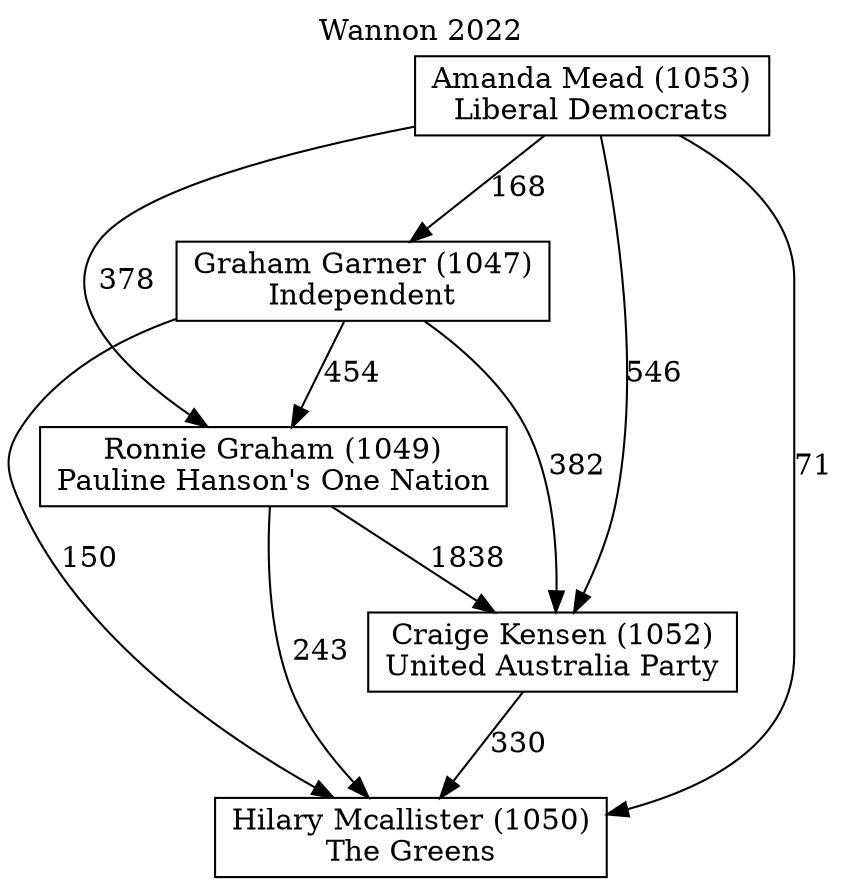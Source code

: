 // House preference flow
digraph "Hilary Mcallister (1050)_Wannon_2022" {
	graph [label="Wannon 2022" labelloc=t mclimit=10]
	node [shape=box]
	"Hilary Mcallister (1050)" [label="Hilary Mcallister (1050)
The Greens"]
	"Craige Kensen (1052)" [label="Craige Kensen (1052)
United Australia Party"]
	"Ronnie Graham (1049)" [label="Ronnie Graham (1049)
Pauline Hanson's One Nation"]
	"Graham Garner (1047)" [label="Graham Garner (1047)
Independent"]
	"Amanda Mead (1053)" [label="Amanda Mead (1053)
Liberal Democrats"]
	"Hilary Mcallister (1050)" [label="Hilary Mcallister (1050)
The Greens"]
	"Ronnie Graham (1049)" [label="Ronnie Graham (1049)
Pauline Hanson's One Nation"]
	"Graham Garner (1047)" [label="Graham Garner (1047)
Independent"]
	"Amanda Mead (1053)" [label="Amanda Mead (1053)
Liberal Democrats"]
	"Hilary Mcallister (1050)" [label="Hilary Mcallister (1050)
The Greens"]
	"Graham Garner (1047)" [label="Graham Garner (1047)
Independent"]
	"Amanda Mead (1053)" [label="Amanda Mead (1053)
Liberal Democrats"]
	"Hilary Mcallister (1050)" [label="Hilary Mcallister (1050)
The Greens"]
	"Amanda Mead (1053)" [label="Amanda Mead (1053)
Liberal Democrats"]
	"Amanda Mead (1053)" [label="Amanda Mead (1053)
Liberal Democrats"]
	"Graham Garner (1047)" [label="Graham Garner (1047)
Independent"]
	"Amanda Mead (1053)" [label="Amanda Mead (1053)
Liberal Democrats"]
	"Amanda Mead (1053)" [label="Amanda Mead (1053)
Liberal Democrats"]
	"Ronnie Graham (1049)" [label="Ronnie Graham (1049)
Pauline Hanson's One Nation"]
	"Graham Garner (1047)" [label="Graham Garner (1047)
Independent"]
	"Amanda Mead (1053)" [label="Amanda Mead (1053)
Liberal Democrats"]
	"Ronnie Graham (1049)" [label="Ronnie Graham (1049)
Pauline Hanson's One Nation"]
	"Amanda Mead (1053)" [label="Amanda Mead (1053)
Liberal Democrats"]
	"Amanda Mead (1053)" [label="Amanda Mead (1053)
Liberal Democrats"]
	"Graham Garner (1047)" [label="Graham Garner (1047)
Independent"]
	"Amanda Mead (1053)" [label="Amanda Mead (1053)
Liberal Democrats"]
	"Amanda Mead (1053)" [label="Amanda Mead (1053)
Liberal Democrats"]
	"Craige Kensen (1052)" [label="Craige Kensen (1052)
United Australia Party"]
	"Ronnie Graham (1049)" [label="Ronnie Graham (1049)
Pauline Hanson's One Nation"]
	"Graham Garner (1047)" [label="Graham Garner (1047)
Independent"]
	"Amanda Mead (1053)" [label="Amanda Mead (1053)
Liberal Democrats"]
	"Craige Kensen (1052)" [label="Craige Kensen (1052)
United Australia Party"]
	"Graham Garner (1047)" [label="Graham Garner (1047)
Independent"]
	"Amanda Mead (1053)" [label="Amanda Mead (1053)
Liberal Democrats"]
	"Craige Kensen (1052)" [label="Craige Kensen (1052)
United Australia Party"]
	"Amanda Mead (1053)" [label="Amanda Mead (1053)
Liberal Democrats"]
	"Amanda Mead (1053)" [label="Amanda Mead (1053)
Liberal Democrats"]
	"Graham Garner (1047)" [label="Graham Garner (1047)
Independent"]
	"Amanda Mead (1053)" [label="Amanda Mead (1053)
Liberal Democrats"]
	"Amanda Mead (1053)" [label="Amanda Mead (1053)
Liberal Democrats"]
	"Ronnie Graham (1049)" [label="Ronnie Graham (1049)
Pauline Hanson's One Nation"]
	"Graham Garner (1047)" [label="Graham Garner (1047)
Independent"]
	"Amanda Mead (1053)" [label="Amanda Mead (1053)
Liberal Democrats"]
	"Ronnie Graham (1049)" [label="Ronnie Graham (1049)
Pauline Hanson's One Nation"]
	"Amanda Mead (1053)" [label="Amanda Mead (1053)
Liberal Democrats"]
	"Amanda Mead (1053)" [label="Amanda Mead (1053)
Liberal Democrats"]
	"Graham Garner (1047)" [label="Graham Garner (1047)
Independent"]
	"Amanda Mead (1053)" [label="Amanda Mead (1053)
Liberal Democrats"]
	"Amanda Mead (1053)" [label="Amanda Mead (1053)
Liberal Democrats"]
	"Craige Kensen (1052)" -> "Hilary Mcallister (1050)" [label=330]
	"Ronnie Graham (1049)" -> "Craige Kensen (1052)" [label=1838]
	"Graham Garner (1047)" -> "Ronnie Graham (1049)" [label=454]
	"Amanda Mead (1053)" -> "Graham Garner (1047)" [label=168]
	"Ronnie Graham (1049)" -> "Hilary Mcallister (1050)" [label=243]
	"Graham Garner (1047)" -> "Hilary Mcallister (1050)" [label=150]
	"Amanda Mead (1053)" -> "Hilary Mcallister (1050)" [label=71]
	"Amanda Mead (1053)" -> "Ronnie Graham (1049)" [label=378]
	"Graham Garner (1047)" -> "Craige Kensen (1052)" [label=382]
	"Amanda Mead (1053)" -> "Craige Kensen (1052)" [label=546]
}
